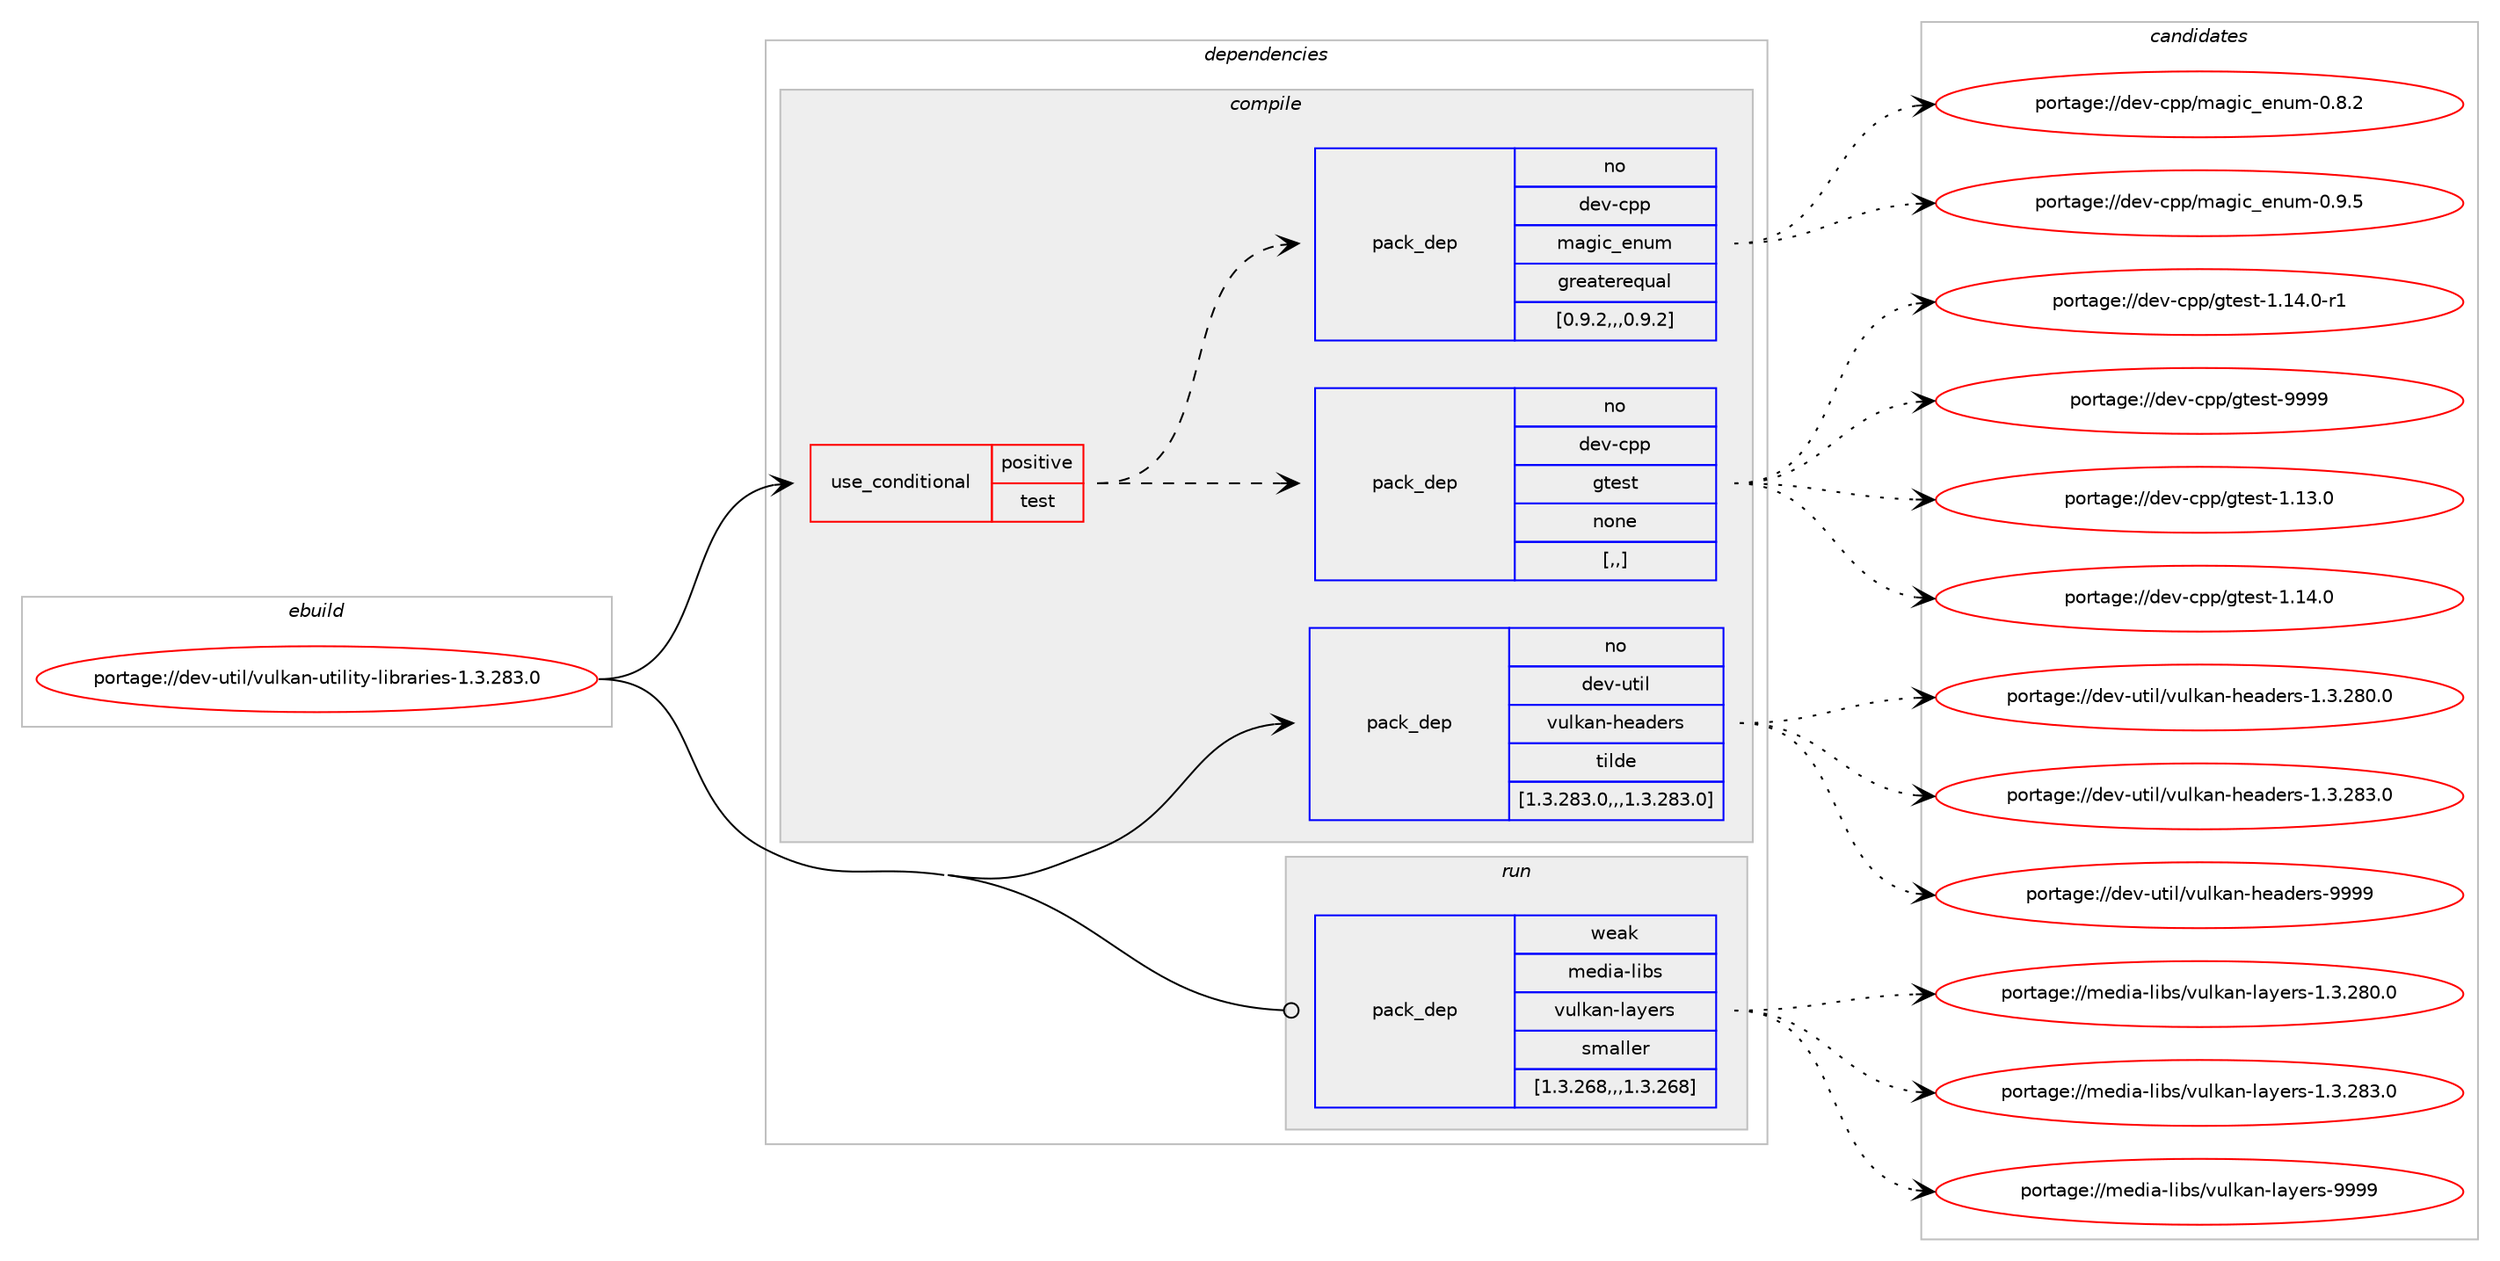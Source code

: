 digraph prolog {

# *************
# Graph options
# *************

newrank=true;
concentrate=true;
compound=true;
graph [rankdir=LR,fontname=Helvetica,fontsize=10,ranksep=1.5];#, ranksep=2.5, nodesep=0.2];
edge  [arrowhead=vee];
node  [fontname=Helvetica,fontsize=10];

# **********
# The ebuild
# **********

subgraph cluster_leftcol {
color=gray;
rank=same;
label=<<i>ebuild</i>>;
id [label="portage://dev-util/vulkan-utility-libraries-1.3.283.0", color=red, width=4, href="../dev-util/vulkan-utility-libraries-1.3.283.0.svg"];
}

# ****************
# The dependencies
# ****************

subgraph cluster_midcol {
color=gray;
label=<<i>dependencies</i>>;
subgraph cluster_compile {
fillcolor="#eeeeee";
style=filled;
label=<<i>compile</i>>;
subgraph cond60470 {
dependency215745 [label=<<TABLE BORDER="0" CELLBORDER="1" CELLSPACING="0" CELLPADDING="4"><TR><TD ROWSPAN="3" CELLPADDING="10">use_conditional</TD></TR><TR><TD>positive</TD></TR><TR><TD>test</TD></TR></TABLE>>, shape=none, color=red];
subgraph pack153844 {
dependency215746 [label=<<TABLE BORDER="0" CELLBORDER="1" CELLSPACING="0" CELLPADDING="4" WIDTH="220"><TR><TD ROWSPAN="6" CELLPADDING="30">pack_dep</TD></TR><TR><TD WIDTH="110">no</TD></TR><TR><TD>dev-cpp</TD></TR><TR><TD>gtest</TD></TR><TR><TD>none</TD></TR><TR><TD>[,,]</TD></TR></TABLE>>, shape=none, color=blue];
}
dependency215745:e -> dependency215746:w [weight=20,style="dashed",arrowhead="vee"];
subgraph pack153845 {
dependency215747 [label=<<TABLE BORDER="0" CELLBORDER="1" CELLSPACING="0" CELLPADDING="4" WIDTH="220"><TR><TD ROWSPAN="6" CELLPADDING="30">pack_dep</TD></TR><TR><TD WIDTH="110">no</TD></TR><TR><TD>dev-cpp</TD></TR><TR><TD>magic_enum</TD></TR><TR><TD>greaterequal</TD></TR><TR><TD>[0.9.2,,,0.9.2]</TD></TR></TABLE>>, shape=none, color=blue];
}
dependency215745:e -> dependency215747:w [weight=20,style="dashed",arrowhead="vee"];
}
id:e -> dependency215745:w [weight=20,style="solid",arrowhead="vee"];
subgraph pack153846 {
dependency215748 [label=<<TABLE BORDER="0" CELLBORDER="1" CELLSPACING="0" CELLPADDING="4" WIDTH="220"><TR><TD ROWSPAN="6" CELLPADDING="30">pack_dep</TD></TR><TR><TD WIDTH="110">no</TD></TR><TR><TD>dev-util</TD></TR><TR><TD>vulkan-headers</TD></TR><TR><TD>tilde</TD></TR><TR><TD>[1.3.283.0,,,1.3.283.0]</TD></TR></TABLE>>, shape=none, color=blue];
}
id:e -> dependency215748:w [weight=20,style="solid",arrowhead="vee"];
}
subgraph cluster_compileandrun {
fillcolor="#eeeeee";
style=filled;
label=<<i>compile and run</i>>;
}
subgraph cluster_run {
fillcolor="#eeeeee";
style=filled;
label=<<i>run</i>>;
subgraph pack153847 {
dependency215749 [label=<<TABLE BORDER="0" CELLBORDER="1" CELLSPACING="0" CELLPADDING="4" WIDTH="220"><TR><TD ROWSPAN="6" CELLPADDING="30">pack_dep</TD></TR><TR><TD WIDTH="110">weak</TD></TR><TR><TD>media-libs</TD></TR><TR><TD>vulkan-layers</TD></TR><TR><TD>smaller</TD></TR><TR><TD>[1.3.268,,,1.3.268]</TD></TR></TABLE>>, shape=none, color=blue];
}
id:e -> dependency215749:w [weight=20,style="solid",arrowhead="odot"];
}
}

# **************
# The candidates
# **************

subgraph cluster_choices {
rank=same;
color=gray;
label=<<i>candidates</i>>;

subgraph choice153844 {
color=black;
nodesep=1;
choice10010111845991121124710311610111511645494649514648 [label="portage://dev-cpp/gtest-1.13.0", color=red, width=4,href="../dev-cpp/gtest-1.13.0.svg"];
choice10010111845991121124710311610111511645494649524648 [label="portage://dev-cpp/gtest-1.14.0", color=red, width=4,href="../dev-cpp/gtest-1.14.0.svg"];
choice100101118459911211247103116101115116454946495246484511449 [label="portage://dev-cpp/gtest-1.14.0-r1", color=red, width=4,href="../dev-cpp/gtest-1.14.0-r1.svg"];
choice1001011184599112112471031161011151164557575757 [label="portage://dev-cpp/gtest-9999", color=red, width=4,href="../dev-cpp/gtest-9999.svg"];
dependency215746:e -> choice10010111845991121124710311610111511645494649514648:w [style=dotted,weight="100"];
dependency215746:e -> choice10010111845991121124710311610111511645494649524648:w [style=dotted,weight="100"];
dependency215746:e -> choice100101118459911211247103116101115116454946495246484511449:w [style=dotted,weight="100"];
dependency215746:e -> choice1001011184599112112471031161011151164557575757:w [style=dotted,weight="100"];
}
subgraph choice153845 {
color=black;
nodesep=1;
choice100101118459911211247109971031059995101110117109454846564650 [label="portage://dev-cpp/magic_enum-0.8.2", color=red, width=4,href="../dev-cpp/magic_enum-0.8.2.svg"];
choice100101118459911211247109971031059995101110117109454846574653 [label="portage://dev-cpp/magic_enum-0.9.5", color=red, width=4,href="../dev-cpp/magic_enum-0.9.5.svg"];
dependency215747:e -> choice100101118459911211247109971031059995101110117109454846564650:w [style=dotted,weight="100"];
dependency215747:e -> choice100101118459911211247109971031059995101110117109454846574653:w [style=dotted,weight="100"];
}
subgraph choice153846 {
color=black;
nodesep=1;
choice100101118451171161051084711811710810797110451041019710010111411545494651465056484648 [label="portage://dev-util/vulkan-headers-1.3.280.0", color=red, width=4,href="../dev-util/vulkan-headers-1.3.280.0.svg"];
choice100101118451171161051084711811710810797110451041019710010111411545494651465056514648 [label="portage://dev-util/vulkan-headers-1.3.283.0", color=red, width=4,href="../dev-util/vulkan-headers-1.3.283.0.svg"];
choice10010111845117116105108471181171081079711045104101971001011141154557575757 [label="portage://dev-util/vulkan-headers-9999", color=red, width=4,href="../dev-util/vulkan-headers-9999.svg"];
dependency215748:e -> choice100101118451171161051084711811710810797110451041019710010111411545494651465056484648:w [style=dotted,weight="100"];
dependency215748:e -> choice100101118451171161051084711811710810797110451041019710010111411545494651465056514648:w [style=dotted,weight="100"];
dependency215748:e -> choice10010111845117116105108471181171081079711045104101971001011141154557575757:w [style=dotted,weight="100"];
}
subgraph choice153847 {
color=black;
nodesep=1;
choice1091011001059745108105981154711811710810797110451089712110111411545494651465056484648 [label="portage://media-libs/vulkan-layers-1.3.280.0", color=red, width=4,href="../media-libs/vulkan-layers-1.3.280.0.svg"];
choice1091011001059745108105981154711811710810797110451089712110111411545494651465056514648 [label="portage://media-libs/vulkan-layers-1.3.283.0", color=red, width=4,href="../media-libs/vulkan-layers-1.3.283.0.svg"];
choice109101100105974510810598115471181171081079711045108971211011141154557575757 [label="portage://media-libs/vulkan-layers-9999", color=red, width=4,href="../media-libs/vulkan-layers-9999.svg"];
dependency215749:e -> choice1091011001059745108105981154711811710810797110451089712110111411545494651465056484648:w [style=dotted,weight="100"];
dependency215749:e -> choice1091011001059745108105981154711811710810797110451089712110111411545494651465056514648:w [style=dotted,weight="100"];
dependency215749:e -> choice109101100105974510810598115471181171081079711045108971211011141154557575757:w [style=dotted,weight="100"];
}
}

}
